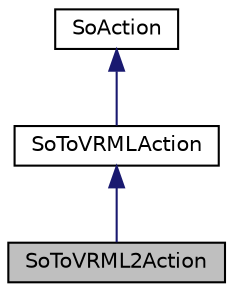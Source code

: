 digraph "SoToVRML2Action"
{
 // LATEX_PDF_SIZE
  edge [fontname="Helvetica",fontsize="10",labelfontname="Helvetica",labelfontsize="10"];
  node [fontname="Helvetica",fontsize="10",shape=record];
  Node1 [label="SoToVRML2Action",height=0.2,width=0.4,color="black", fillcolor="grey75", style="filled", fontcolor="black",tooltip="The SoToVRML2Action class builds a new scene graph, using only VRML97/VRML2 nodes."];
  Node2 -> Node1 [dir="back",color="midnightblue",fontsize="10",style="solid",fontname="Helvetica"];
  Node2 [label="SoToVRMLAction",height=0.2,width=0.4,color="black", fillcolor="white", style="filled",URL="$classSoToVRMLAction.html",tooltip="The SoToVRMLAction class builds a new scene graph using only VRML 1.0 nodes."];
  Node3 -> Node2 [dir="back",color="midnightblue",fontsize="10",style="solid",fontname="Helvetica"];
  Node3 [label="SoAction",height=0.2,width=0.4,color="black", fillcolor="white", style="filled",URL="$classSoAction.html",tooltip="The SoAction class is the base class for all traversal actions."];
}
